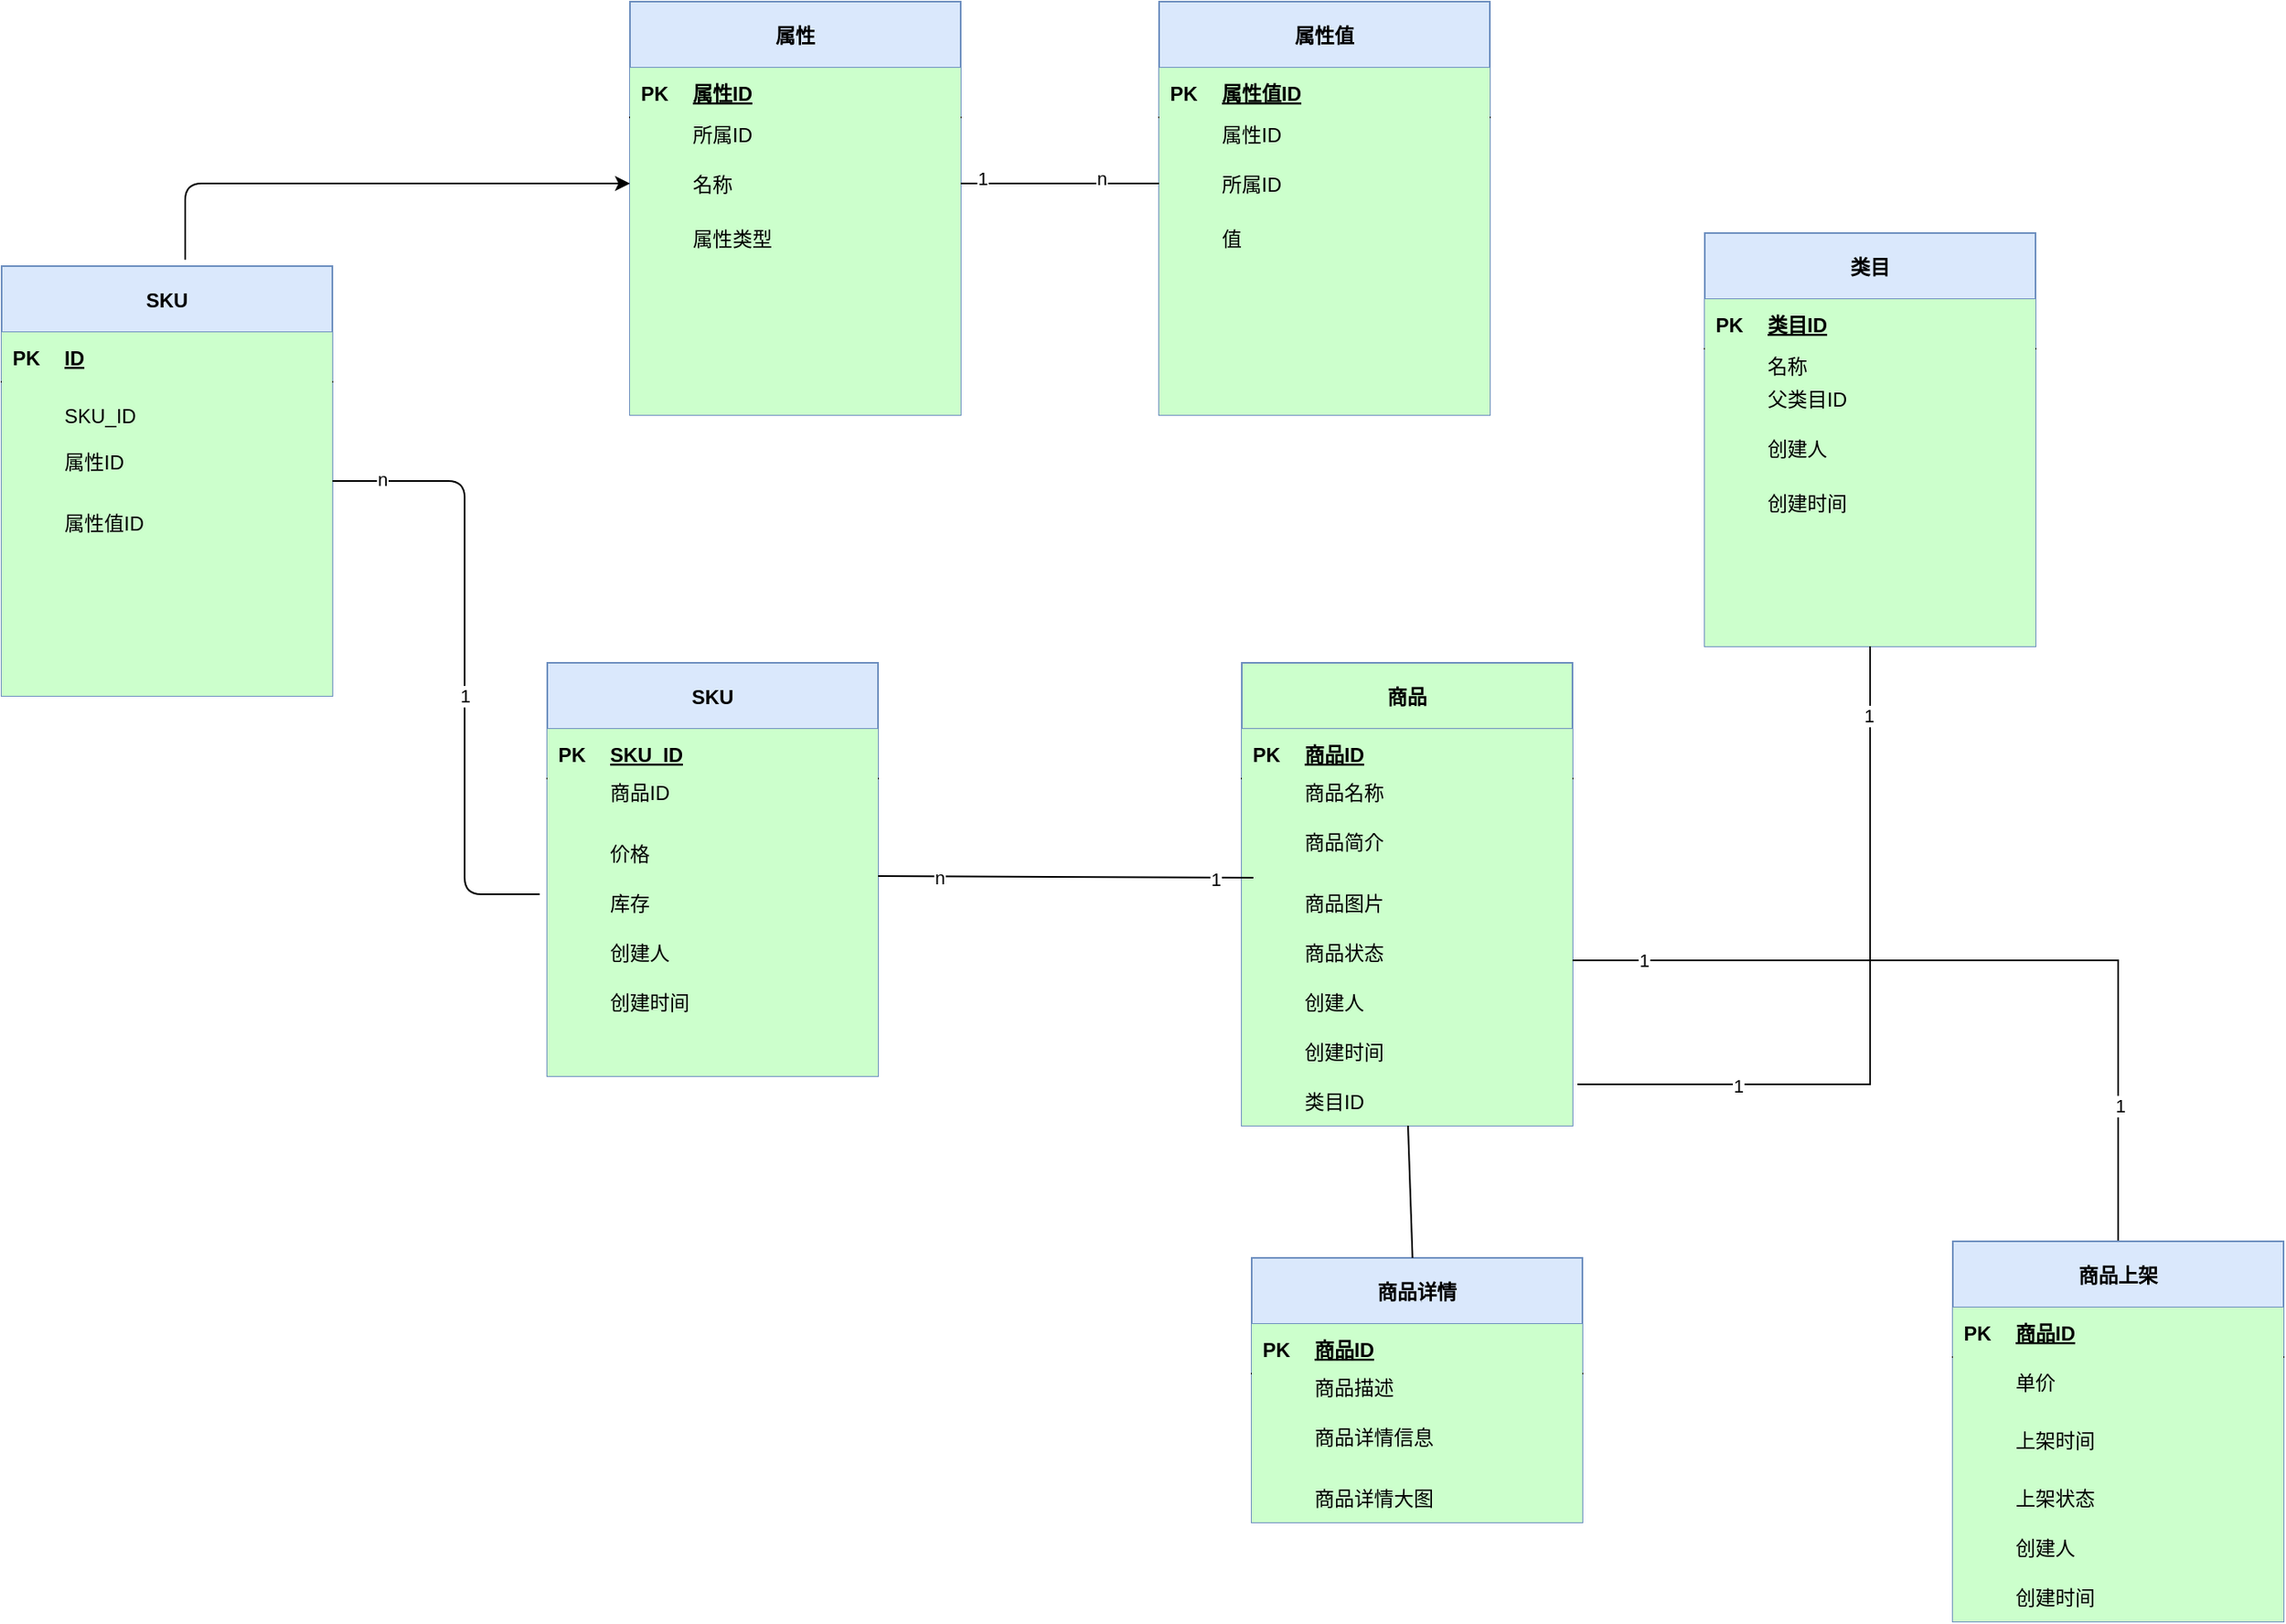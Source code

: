 <mxfile version="13.7.5" type="github">
  <diagram name="Page-1" id="efa7a0a1-bf9b-a30e-e6df-94a7791c09e9">
    <mxGraphModel dx="1424" dy="1853" grid="1" gridSize="10" guides="1" tooltips="1" connect="1" arrows="1" fold="1" page="1" pageScale="1" pageWidth="826" pageHeight="1169" background="#ffffff" math="0" shadow="0">
      <root>
        <mxCell id="0" />
        <mxCell id="1" parent="0" />
        <mxCell id="qIVOGHb0BJN2lnLGOt8N-184" value="SKU" style="shape=table;startSize=40;container=1;collapsible=1;childLayout=tableLayout;fixedRows=1;rowLines=0;fontStyle=1;align=center;resizeLast=1;fillColor=#dae8fc;strokeColor=#6c8ebf;" parent="1" vertex="1">
          <mxGeometry x="890" y="350" width="200" height="250" as="geometry" />
        </mxCell>
        <mxCell id="qIVOGHb0BJN2lnLGOt8N-185" value="" style="shape=partialRectangle;collapsible=0;dropTarget=0;pointerEvents=0;top=0;left=0;bottom=1;right=0;points=[[0,0.5],[1,0.5]];portConstraint=eastwest;fillColor=#CCFFCC;" parent="qIVOGHb0BJN2lnLGOt8N-184" vertex="1">
          <mxGeometry y="40" width="200" height="30" as="geometry" />
        </mxCell>
        <mxCell id="qIVOGHb0BJN2lnLGOt8N-186" value="PK" style="shape=partialRectangle;connectable=0;top=0;left=0;bottom=0;right=0;fontStyle=1;overflow=hidden;fillColor=#CCFFCC;" parent="qIVOGHb0BJN2lnLGOt8N-185" vertex="1">
          <mxGeometry width="30" height="30" as="geometry" />
        </mxCell>
        <mxCell id="qIVOGHb0BJN2lnLGOt8N-187" value="SKU_ID" style="shape=partialRectangle;connectable=0;top=0;left=0;bottom=0;right=0;align=left;spacingLeft=6;fontStyle=5;overflow=hidden;fillColor=#CCFFCC;" parent="qIVOGHb0BJN2lnLGOt8N-185" vertex="1">
          <mxGeometry x="30" width="170" height="30" as="geometry" />
        </mxCell>
        <mxCell id="qIVOGHb0BJN2lnLGOt8N-188" value="" style="shape=partialRectangle;collapsible=0;dropTarget=0;pointerEvents=0;top=0;left=0;bottom=0;right=0;points=[[0,0.5],[1,0.5]];portConstraint=eastwest;fillColor=#CCFFCC;" parent="qIVOGHb0BJN2lnLGOt8N-184" vertex="1">
          <mxGeometry y="70" width="200" height="30" as="geometry" />
        </mxCell>
        <mxCell id="qIVOGHb0BJN2lnLGOt8N-189" value="" style="shape=partialRectangle;connectable=0;top=0;left=0;bottom=0;right=0;editable=1;overflow=hidden;fillColor=#CCFFCC;" parent="qIVOGHb0BJN2lnLGOt8N-188" vertex="1">
          <mxGeometry width="30" height="30" as="geometry" />
        </mxCell>
        <mxCell id="qIVOGHb0BJN2lnLGOt8N-190" value="商品ID&#xa;" style="shape=partialRectangle;connectable=0;top=0;left=0;bottom=0;right=0;align=left;spacingLeft=6;overflow=hidden;fillColor=#CCFFCC;" parent="qIVOGHb0BJN2lnLGOt8N-188" vertex="1">
          <mxGeometry x="30" width="170" height="30" as="geometry" />
        </mxCell>
        <mxCell id="qIVOGHb0BJN2lnLGOt8N-191" value="" style="shape=partialRectangle;collapsible=0;dropTarget=0;pointerEvents=0;top=0;left=0;bottom=0;right=0;points=[[0,0.5],[1,0.5]];portConstraint=eastwest;fillColor=#CCFFCC;" parent="qIVOGHb0BJN2lnLGOt8N-184" vertex="1">
          <mxGeometry y="100" width="200" height="30" as="geometry" />
        </mxCell>
        <mxCell id="qIVOGHb0BJN2lnLGOt8N-192" value="" style="shape=partialRectangle;connectable=0;top=0;left=0;bottom=0;right=0;editable=1;overflow=hidden;fillColor=#CCFFCC;" parent="qIVOGHb0BJN2lnLGOt8N-191" vertex="1">
          <mxGeometry width="30" height="30" as="geometry" />
        </mxCell>
        <mxCell id="qIVOGHb0BJN2lnLGOt8N-193" value="价格" style="shape=partialRectangle;connectable=0;top=0;left=0;bottom=0;right=0;align=left;spacingLeft=6;overflow=hidden;fillColor=#CCFFCC;" parent="qIVOGHb0BJN2lnLGOt8N-191" vertex="1">
          <mxGeometry x="30" width="170" height="30" as="geometry" />
        </mxCell>
        <mxCell id="qIVOGHb0BJN2lnLGOt8N-194" value="" style="shape=partialRectangle;collapsible=0;dropTarget=0;pointerEvents=0;top=0;left=0;bottom=0;right=0;points=[[0,0.5],[1,0.5]];portConstraint=eastwest;fillColor=#CCFFCC;" parent="qIVOGHb0BJN2lnLGOt8N-184" vertex="1">
          <mxGeometry y="130" width="200" height="30" as="geometry" />
        </mxCell>
        <mxCell id="qIVOGHb0BJN2lnLGOt8N-195" value="" style="shape=partialRectangle;connectable=0;top=0;left=0;bottom=0;right=0;editable=1;overflow=hidden;fillColor=#CCFFCC;" parent="qIVOGHb0BJN2lnLGOt8N-194" vertex="1">
          <mxGeometry width="30" height="30" as="geometry" />
        </mxCell>
        <mxCell id="qIVOGHb0BJN2lnLGOt8N-196" value="库存" style="shape=partialRectangle;connectable=0;top=0;left=0;bottom=0;right=0;align=left;spacingLeft=6;overflow=hidden;fillColor=#CCFFCC;" parent="qIVOGHb0BJN2lnLGOt8N-194" vertex="1">
          <mxGeometry x="30" width="170" height="30" as="geometry" />
        </mxCell>
        <mxCell id="qIVOGHb0BJN2lnLGOt8N-200" value="" style="shape=partialRectangle;collapsible=0;dropTarget=0;pointerEvents=0;top=0;left=0;bottom=0;right=0;points=[[0,0.5],[1,0.5]];portConstraint=eastwest;fillColor=#CCFFCC;" parent="qIVOGHb0BJN2lnLGOt8N-184" vertex="1">
          <mxGeometry y="160" width="200" height="30" as="geometry" />
        </mxCell>
        <mxCell id="qIVOGHb0BJN2lnLGOt8N-201" value="" style="shape=partialRectangle;connectable=0;top=0;left=0;bottom=0;right=0;editable=1;overflow=hidden;fillColor=#CCFFCC;" parent="qIVOGHb0BJN2lnLGOt8N-200" vertex="1">
          <mxGeometry width="30" height="30" as="geometry" />
        </mxCell>
        <mxCell id="qIVOGHb0BJN2lnLGOt8N-202" value="创建人" style="shape=partialRectangle;connectable=0;top=0;left=0;bottom=0;right=0;align=left;spacingLeft=6;overflow=hidden;fillColor=#CCFFCC;labelBorderColor=none;" parent="qIVOGHb0BJN2lnLGOt8N-200" vertex="1">
          <mxGeometry x="30" width="170" height="30" as="geometry" />
        </mxCell>
        <mxCell id="qIVOGHb0BJN2lnLGOt8N-203" value="" style="shape=partialRectangle;collapsible=0;dropTarget=0;pointerEvents=0;top=0;left=0;bottom=0;right=0;points=[[0,0.5],[1,0.5]];portConstraint=eastwest;fillColor=#CCFFCC;" parent="qIVOGHb0BJN2lnLGOt8N-184" vertex="1">
          <mxGeometry y="190" width="200" height="30" as="geometry" />
        </mxCell>
        <mxCell id="qIVOGHb0BJN2lnLGOt8N-204" value="" style="shape=partialRectangle;connectable=0;top=0;left=0;bottom=0;right=0;editable=1;overflow=hidden;fillColor=#CCFFCC;" parent="qIVOGHb0BJN2lnLGOt8N-203" vertex="1">
          <mxGeometry width="30" height="30" as="geometry" />
        </mxCell>
        <mxCell id="qIVOGHb0BJN2lnLGOt8N-205" value="创建时间" style="shape=partialRectangle;connectable=0;top=0;left=0;bottom=0;right=0;align=left;spacingLeft=6;overflow=hidden;fillColor=#CCFFCC;" parent="qIVOGHb0BJN2lnLGOt8N-203" vertex="1">
          <mxGeometry x="30" width="170" height="30" as="geometry" />
        </mxCell>
        <mxCell id="qIVOGHb0BJN2lnLGOt8N-197" value="" style="shape=partialRectangle;collapsible=0;dropTarget=0;pointerEvents=0;top=0;left=0;bottom=0;right=0;points=[[0,0.5],[1,0.5]];portConstraint=eastwest;fillColor=#CCFFCC;" parent="qIVOGHb0BJN2lnLGOt8N-184" vertex="1">
          <mxGeometry y="220" width="200" height="30" as="geometry" />
        </mxCell>
        <mxCell id="qIVOGHb0BJN2lnLGOt8N-198" value="" style="shape=partialRectangle;connectable=0;top=0;left=0;bottom=0;right=0;editable=1;overflow=hidden;fillColor=#CCFFCC;" parent="qIVOGHb0BJN2lnLGOt8N-197" vertex="1">
          <mxGeometry width="30" height="30" as="geometry" />
        </mxCell>
        <mxCell id="qIVOGHb0BJN2lnLGOt8N-199" value="" style="shape=partialRectangle;connectable=0;top=0;left=0;bottom=0;right=0;align=left;spacingLeft=6;overflow=hidden;fillColor=#CCFFCC;" parent="qIVOGHb0BJN2lnLGOt8N-197" vertex="1">
          <mxGeometry x="30" width="170" height="30" as="geometry" />
        </mxCell>
        <mxCell id="qIVOGHb0BJN2lnLGOt8N-303" style="edgeStyle=none;rounded=1;orthogonalLoop=1;jettySize=auto;html=1;entryX=0;entryY=0.5;entryDx=0;entryDy=0;startSize=40;" parent="qIVOGHb0BJN2lnLGOt8N-184" source="qIVOGHb0BJN2lnLGOt8N-194" target="qIVOGHb0BJN2lnLGOt8N-194" edge="1">
          <mxGeometry relative="1" as="geometry" />
        </mxCell>
        <mxCell id="qIVOGHb0BJN2lnLGOt8N-162" value="商品" style="shape=table;startSize=40;container=1;collapsible=1;childLayout=tableLayout;fixedRows=1;rowLines=0;fontStyle=1;align=center;resizeLast=1;strokeColor=#6c8ebf;fillColor=#CCFFCC;" parent="1" vertex="1">
          <mxGeometry x="1310" y="350" width="200" height="280" as="geometry" />
        </mxCell>
        <mxCell id="qIVOGHb0BJN2lnLGOt8N-163" value="" style="shape=partialRectangle;collapsible=0;dropTarget=0;pointerEvents=0;top=0;left=0;bottom=1;right=0;points=[[0,0.5],[1,0.5]];portConstraint=eastwest;fillColor=#CCFFCC;" parent="qIVOGHb0BJN2lnLGOt8N-162" vertex="1">
          <mxGeometry y="40" width="200" height="30" as="geometry" />
        </mxCell>
        <mxCell id="qIVOGHb0BJN2lnLGOt8N-164" value="PK" style="shape=partialRectangle;connectable=0;top=0;left=0;bottom=0;right=0;fontStyle=1;overflow=hidden;fillColor=#CCFFCC;" parent="qIVOGHb0BJN2lnLGOt8N-163" vertex="1">
          <mxGeometry width="30" height="30" as="geometry" />
        </mxCell>
        <mxCell id="qIVOGHb0BJN2lnLGOt8N-165" value="商品ID" style="shape=partialRectangle;connectable=0;top=0;left=0;bottom=0;right=0;align=left;spacingLeft=6;fontStyle=5;overflow=hidden;fillColor=#CCFFCC;" parent="qIVOGHb0BJN2lnLGOt8N-163" vertex="1">
          <mxGeometry x="30" width="170" height="30" as="geometry" />
        </mxCell>
        <mxCell id="qIVOGHb0BJN2lnLGOt8N-166" value="" style="shape=partialRectangle;collapsible=0;dropTarget=0;pointerEvents=0;top=0;left=0;bottom=0;right=0;points=[[0,0.5],[1,0.5]];portConstraint=eastwest;fillColor=#CCFFCC;" parent="qIVOGHb0BJN2lnLGOt8N-162" vertex="1">
          <mxGeometry y="70" width="200" height="30" as="geometry" />
        </mxCell>
        <mxCell id="qIVOGHb0BJN2lnLGOt8N-167" value="" style="shape=partialRectangle;connectable=0;top=0;left=0;bottom=0;right=0;editable=1;overflow=hidden;fillColor=#CCFFCC;" parent="qIVOGHb0BJN2lnLGOt8N-166" vertex="1">
          <mxGeometry width="30" height="30" as="geometry" />
        </mxCell>
        <mxCell id="qIVOGHb0BJN2lnLGOt8N-168" value="商品名称&#xa;" style="shape=partialRectangle;connectable=0;top=0;left=0;bottom=0;right=0;align=left;spacingLeft=6;overflow=hidden;fillColor=#CCFFCC;" parent="qIVOGHb0BJN2lnLGOt8N-166" vertex="1">
          <mxGeometry x="30" width="170" height="30" as="geometry" />
        </mxCell>
        <mxCell id="qIVOGHb0BJN2lnLGOt8N-169" value="" style="shape=partialRectangle;collapsible=0;dropTarget=0;pointerEvents=0;top=0;left=0;bottom=0;right=0;points=[[0,0.5],[1,0.5]];portConstraint=eastwest;fillColor=#CCFFCC;" parent="qIVOGHb0BJN2lnLGOt8N-162" vertex="1">
          <mxGeometry y="100" width="200" height="30" as="geometry" />
        </mxCell>
        <mxCell id="qIVOGHb0BJN2lnLGOt8N-170" value="" style="shape=partialRectangle;connectable=0;top=0;left=0;bottom=0;right=0;editable=1;overflow=hidden;fillColor=#CCFFCC;" parent="qIVOGHb0BJN2lnLGOt8N-169" vertex="1">
          <mxGeometry width="30" height="30" as="geometry" />
        </mxCell>
        <mxCell id="qIVOGHb0BJN2lnLGOt8N-171" value="商品简介&#xa;" style="shape=partialRectangle;connectable=0;top=0;left=0;bottom=0;right=0;align=left;spacingLeft=6;overflow=hidden;fillColor=#CCFFCC;" parent="qIVOGHb0BJN2lnLGOt8N-169" vertex="1">
          <mxGeometry x="30" width="170" height="30" as="geometry" />
        </mxCell>
        <mxCell id="fLH93Ka3nVB979V-HaJ9-27" value="" style="shape=partialRectangle;collapsible=0;dropTarget=0;pointerEvents=0;top=0;left=0;bottom=0;right=0;points=[[0,0.5],[1,0.5]];portConstraint=eastwest;fillColor=#CCFFCC;" vertex="1" parent="qIVOGHb0BJN2lnLGOt8N-162">
          <mxGeometry y="130" width="200" height="30" as="geometry" />
        </mxCell>
        <mxCell id="fLH93Ka3nVB979V-HaJ9-28" value="" style="shape=partialRectangle;connectable=0;top=0;left=0;bottom=0;right=0;editable=1;overflow=hidden;fillColor=#CCFFCC;" vertex="1" parent="fLH93Ka3nVB979V-HaJ9-27">
          <mxGeometry width="30" height="30" as="geometry" />
        </mxCell>
        <mxCell id="fLH93Ka3nVB979V-HaJ9-29" value="商品图片" style="shape=partialRectangle;connectable=0;top=0;left=0;bottom=0;right=0;align=left;spacingLeft=6;overflow=hidden;fillColor=#CCFFCC;" vertex="1" parent="fLH93Ka3nVB979V-HaJ9-27">
          <mxGeometry x="30" width="170" height="30" as="geometry" />
        </mxCell>
        <mxCell id="qIVOGHb0BJN2lnLGOt8N-172" value="" style="shape=partialRectangle;collapsible=0;dropTarget=0;pointerEvents=0;top=0;left=0;bottom=0;right=0;points=[[0,0.5],[1,0.5]];portConstraint=eastwest;fillColor=#CCFFCC;" parent="qIVOGHb0BJN2lnLGOt8N-162" vertex="1">
          <mxGeometry y="160" width="200" height="30" as="geometry" />
        </mxCell>
        <mxCell id="qIVOGHb0BJN2lnLGOt8N-173" value="" style="shape=partialRectangle;connectable=0;top=0;left=0;bottom=0;right=0;editable=1;overflow=hidden;fillColor=#CCFFCC;" parent="qIVOGHb0BJN2lnLGOt8N-172" vertex="1">
          <mxGeometry width="30" height="30" as="geometry" />
        </mxCell>
        <mxCell id="qIVOGHb0BJN2lnLGOt8N-174" value="商品状态" style="shape=partialRectangle;connectable=0;top=0;left=0;bottom=0;right=0;align=left;spacingLeft=6;overflow=hidden;fillColor=#CCFFCC;" parent="qIVOGHb0BJN2lnLGOt8N-172" vertex="1">
          <mxGeometry x="30" width="170" height="30" as="geometry" />
        </mxCell>
        <mxCell id="qIVOGHb0BJN2lnLGOt8N-178" value="" style="shape=partialRectangle;collapsible=0;dropTarget=0;pointerEvents=0;top=0;left=0;bottom=0;right=0;points=[[0,0.5],[1,0.5]];portConstraint=eastwest;fillColor=#CCFFCC;" parent="qIVOGHb0BJN2lnLGOt8N-162" vertex="1">
          <mxGeometry y="190" width="200" height="30" as="geometry" />
        </mxCell>
        <mxCell id="qIVOGHb0BJN2lnLGOt8N-179" value="" style="shape=partialRectangle;connectable=0;top=0;left=0;bottom=0;right=0;editable=1;overflow=hidden;fillColor=#CCFFCC;" parent="qIVOGHb0BJN2lnLGOt8N-178" vertex="1">
          <mxGeometry width="30" height="30" as="geometry" />
        </mxCell>
        <mxCell id="qIVOGHb0BJN2lnLGOt8N-180" value="创建人" style="shape=partialRectangle;connectable=0;top=0;left=0;bottom=0;right=0;align=left;spacingLeft=6;overflow=hidden;fillColor=#CCFFCC;" parent="qIVOGHb0BJN2lnLGOt8N-178" vertex="1">
          <mxGeometry x="30" width="170" height="30" as="geometry" />
        </mxCell>
        <mxCell id="qIVOGHb0BJN2lnLGOt8N-181" value="" style="shape=partialRectangle;collapsible=0;dropTarget=0;pointerEvents=0;top=0;left=0;bottom=0;right=0;points=[[0,0.5],[1,0.5]];portConstraint=eastwest;fillColor=#CCFFCC;" parent="qIVOGHb0BJN2lnLGOt8N-162" vertex="1">
          <mxGeometry y="220" width="200" height="30" as="geometry" />
        </mxCell>
        <mxCell id="qIVOGHb0BJN2lnLGOt8N-182" value="" style="shape=partialRectangle;connectable=0;top=0;left=0;bottom=0;right=0;editable=1;overflow=hidden;fillColor=#CCFFCC;" parent="qIVOGHb0BJN2lnLGOt8N-181" vertex="1">
          <mxGeometry width="30" height="30" as="geometry" />
        </mxCell>
        <mxCell id="qIVOGHb0BJN2lnLGOt8N-183" value="创建时间" style="shape=partialRectangle;connectable=0;top=0;left=0;bottom=0;right=0;align=left;spacingLeft=6;overflow=hidden;fillColor=#CCFFCC;" parent="qIVOGHb0BJN2lnLGOt8N-181" vertex="1">
          <mxGeometry x="30" width="170" height="30" as="geometry" />
        </mxCell>
        <mxCell id="qIVOGHb0BJN2lnLGOt8N-320" value="" style="shape=partialRectangle;collapsible=0;dropTarget=0;pointerEvents=0;fillColor=none;top=0;left=0;bottom=0;right=0;points=[[0,0.5],[1,0.5]];portConstraint=eastwest;strokeWidth=1;align=left;" parent="qIVOGHb0BJN2lnLGOt8N-162" vertex="1">
          <mxGeometry y="250" width="200" height="30" as="geometry" />
        </mxCell>
        <mxCell id="qIVOGHb0BJN2lnLGOt8N-321" value="" style="shape=partialRectangle;connectable=0;top=0;left=0;bottom=0;right=0;editable=1;overflow=hidden;fillColor=#CCFFCC;" parent="qIVOGHb0BJN2lnLGOt8N-320" vertex="1">
          <mxGeometry width="30" height="30" as="geometry" />
        </mxCell>
        <mxCell id="qIVOGHb0BJN2lnLGOt8N-322" value="类目ID" style="shape=partialRectangle;connectable=0;top=0;left=0;bottom=0;right=0;align=left;spacingLeft=6;overflow=hidden;strokeColor=#82b366;fillColor=#CCFFCC;" parent="qIVOGHb0BJN2lnLGOt8N-320" vertex="1">
          <mxGeometry x="30" width="170" height="30" as="geometry" />
        </mxCell>
        <mxCell id="qIVOGHb0BJN2lnLGOt8N-206" value="SKU" style="shape=table;startSize=40;container=1;collapsible=1;childLayout=tableLayout;fixedRows=1;rowLines=0;fontStyle=1;align=center;resizeLast=1;fillColor=#dae8fc;strokeColor=#6c8ebf;" parent="1" vertex="1">
          <mxGeometry x="560" y="110" width="200" height="260" as="geometry" />
        </mxCell>
        <mxCell id="qIVOGHb0BJN2lnLGOt8N-207" value="" style="shape=partialRectangle;collapsible=0;dropTarget=0;pointerEvents=0;top=0;left=0;bottom=1;right=0;points=[[0,0.5],[1,0.5]];portConstraint=eastwest;fillColor=#CCFFCC;" parent="qIVOGHb0BJN2lnLGOt8N-206" vertex="1">
          <mxGeometry y="40" width="200" height="30" as="geometry" />
        </mxCell>
        <mxCell id="qIVOGHb0BJN2lnLGOt8N-208" value="PK" style="shape=partialRectangle;connectable=0;top=0;left=0;bottom=0;right=0;fontStyle=1;overflow=hidden;fillColor=#CCFFCC;" parent="qIVOGHb0BJN2lnLGOt8N-207" vertex="1">
          <mxGeometry width="30" height="30" as="geometry" />
        </mxCell>
        <mxCell id="qIVOGHb0BJN2lnLGOt8N-209" value="ID" style="shape=partialRectangle;connectable=0;top=0;left=0;bottom=0;right=0;align=left;spacingLeft=6;fontStyle=5;overflow=hidden;fillColor=#CCFFCC;" parent="qIVOGHb0BJN2lnLGOt8N-207" vertex="1">
          <mxGeometry x="30" width="170" height="30" as="geometry" />
        </mxCell>
        <mxCell id="qIVOGHb0BJN2lnLGOt8N-210" value="" style="shape=partialRectangle;collapsible=0;dropTarget=0;pointerEvents=0;top=0;left=0;bottom=0;right=0;points=[[0,0.5],[1,0.5]];portConstraint=eastwest;fillColor=#CCFFCC;" parent="qIVOGHb0BJN2lnLGOt8N-206" vertex="1">
          <mxGeometry y="70" width="200" height="40" as="geometry" />
        </mxCell>
        <mxCell id="qIVOGHb0BJN2lnLGOt8N-211" value="" style="shape=partialRectangle;connectable=0;top=0;left=0;bottom=0;right=0;editable=1;overflow=hidden;fillColor=#CCFFCC;" parent="qIVOGHb0BJN2lnLGOt8N-210" vertex="1">
          <mxGeometry width="30" height="40" as="geometry" />
        </mxCell>
        <mxCell id="qIVOGHb0BJN2lnLGOt8N-212" value="SKU_ID" style="shape=partialRectangle;connectable=0;top=0;left=0;bottom=0;right=0;align=left;spacingLeft=6;overflow=hidden;strokeWidth=1;labelBorderColor=none;fillColor=none;" parent="qIVOGHb0BJN2lnLGOt8N-210" vertex="1">
          <mxGeometry x="30" width="170" height="40" as="geometry" />
        </mxCell>
        <mxCell id="qIVOGHb0BJN2lnLGOt8N-213" value="" style="shape=partialRectangle;collapsible=0;dropTarget=0;pointerEvents=0;top=0;left=0;bottom=0;right=0;points=[[0,0.5],[1,0.5]];portConstraint=eastwest;fillColor=#CCFFCC;" parent="qIVOGHb0BJN2lnLGOt8N-206" vertex="1">
          <mxGeometry y="110" width="200" height="30" as="geometry" />
        </mxCell>
        <mxCell id="qIVOGHb0BJN2lnLGOt8N-214" value="" style="shape=partialRectangle;connectable=0;top=0;left=0;bottom=0;right=0;editable=1;overflow=hidden;fillColor=#CCFFCC;" parent="qIVOGHb0BJN2lnLGOt8N-213" vertex="1">
          <mxGeometry width="30" height="30" as="geometry" />
        </mxCell>
        <mxCell id="qIVOGHb0BJN2lnLGOt8N-215" value="属性ID&#xa;" style="shape=partialRectangle;connectable=0;top=0;left=0;bottom=0;right=0;align=left;spacingLeft=6;overflow=hidden;fillColor=#CCFFCC;" parent="qIVOGHb0BJN2lnLGOt8N-213" vertex="1">
          <mxGeometry x="30" width="170" height="30" as="geometry" />
        </mxCell>
        <mxCell id="qIVOGHb0BJN2lnLGOt8N-216" value="" style="shape=partialRectangle;collapsible=0;dropTarget=0;pointerEvents=0;top=0;left=0;bottom=0;right=0;points=[[0,0.5],[1,0.5]];portConstraint=eastwest;fillColor=#CCFFCC;" parent="qIVOGHb0BJN2lnLGOt8N-206" vertex="1">
          <mxGeometry y="140" width="200" height="30" as="geometry" />
        </mxCell>
        <mxCell id="qIVOGHb0BJN2lnLGOt8N-217" value="" style="shape=partialRectangle;connectable=0;top=0;left=0;bottom=0;right=0;editable=1;overflow=hidden;fillColor=#CCFFCC;" parent="qIVOGHb0BJN2lnLGOt8N-216" vertex="1">
          <mxGeometry width="30" height="30" as="geometry" />
        </mxCell>
        <mxCell id="qIVOGHb0BJN2lnLGOt8N-218" value="属性值ID" style="shape=partialRectangle;connectable=0;top=0;left=0;bottom=0;right=0;align=left;spacingLeft=6;overflow=hidden;fillColor=#CCFFCC;" parent="qIVOGHb0BJN2lnLGOt8N-216" vertex="1">
          <mxGeometry x="30" width="170" height="30" as="geometry" />
        </mxCell>
        <mxCell id="qIVOGHb0BJN2lnLGOt8N-219" value="" style="shape=partialRectangle;collapsible=0;dropTarget=0;pointerEvents=0;top=0;left=0;bottom=0;right=0;points=[[0,0.5],[1,0.5]];portConstraint=eastwest;fillColor=#CCFFCC;" parent="qIVOGHb0BJN2lnLGOt8N-206" vertex="1">
          <mxGeometry y="170" width="200" height="30" as="geometry" />
        </mxCell>
        <mxCell id="qIVOGHb0BJN2lnLGOt8N-220" value="" style="shape=partialRectangle;connectable=0;top=0;left=0;bottom=0;right=0;editable=1;overflow=hidden;fillColor=#CCFFCC;" parent="qIVOGHb0BJN2lnLGOt8N-219" vertex="1">
          <mxGeometry width="30" height="30" as="geometry" />
        </mxCell>
        <mxCell id="qIVOGHb0BJN2lnLGOt8N-221" value="" style="shape=partialRectangle;connectable=0;top=0;left=0;bottom=0;right=0;align=left;spacingLeft=6;overflow=hidden;fillColor=#CCFFCC;labelBorderColor=none;" parent="qIVOGHb0BJN2lnLGOt8N-219" vertex="1">
          <mxGeometry x="30" width="170" height="30" as="geometry" />
        </mxCell>
        <mxCell id="qIVOGHb0BJN2lnLGOt8N-222" value="" style="shape=partialRectangle;collapsible=0;dropTarget=0;pointerEvents=0;top=0;left=0;bottom=0;right=0;points=[[0,0.5],[1,0.5]];portConstraint=eastwest;fillColor=#CCFFCC;" parent="qIVOGHb0BJN2lnLGOt8N-206" vertex="1">
          <mxGeometry y="200" width="200" height="30" as="geometry" />
        </mxCell>
        <mxCell id="qIVOGHb0BJN2lnLGOt8N-223" value="" style="shape=partialRectangle;connectable=0;top=0;left=0;bottom=0;right=0;editable=1;overflow=hidden;fillColor=#CCFFCC;" parent="qIVOGHb0BJN2lnLGOt8N-222" vertex="1">
          <mxGeometry width="30" height="30" as="geometry" />
        </mxCell>
        <mxCell id="qIVOGHb0BJN2lnLGOt8N-224" value="" style="shape=partialRectangle;connectable=0;top=0;left=0;bottom=0;right=0;align=left;spacingLeft=6;overflow=hidden;fillColor=#CCFFCC;" parent="qIVOGHb0BJN2lnLGOt8N-222" vertex="1">
          <mxGeometry x="30" width="170" height="30" as="geometry" />
        </mxCell>
        <mxCell id="qIVOGHb0BJN2lnLGOt8N-225" value="" style="shape=partialRectangle;collapsible=0;dropTarget=0;pointerEvents=0;top=0;left=0;bottom=0;right=0;points=[[0,0.5],[1,0.5]];portConstraint=eastwest;fillColor=#CCFFCC;" parent="qIVOGHb0BJN2lnLGOt8N-206" vertex="1">
          <mxGeometry y="230" width="200" height="30" as="geometry" />
        </mxCell>
        <mxCell id="qIVOGHb0BJN2lnLGOt8N-226" value="" style="shape=partialRectangle;connectable=0;top=0;left=0;bottom=0;right=0;editable=1;overflow=hidden;fillColor=#CCFFCC;" parent="qIVOGHb0BJN2lnLGOt8N-225" vertex="1">
          <mxGeometry width="30" height="30" as="geometry" />
        </mxCell>
        <mxCell id="qIVOGHb0BJN2lnLGOt8N-227" value="" style="shape=partialRectangle;connectable=0;top=0;left=0;bottom=0;right=0;align=left;spacingLeft=6;overflow=hidden;fillColor=#CCFFCC;" parent="qIVOGHb0BJN2lnLGOt8N-225" vertex="1">
          <mxGeometry x="30" width="170" height="30" as="geometry" />
        </mxCell>
        <mxCell id="qIVOGHb0BJN2lnLGOt8N-228" value="属性" style="shape=table;startSize=40;container=1;collapsible=1;childLayout=tableLayout;fixedRows=1;rowLines=0;fontStyle=1;align=center;resizeLast=1;fillColor=#dae8fc;strokeColor=#6c8ebf;" parent="1" vertex="1">
          <mxGeometry x="940" y="-50" width="200" height="250" as="geometry" />
        </mxCell>
        <mxCell id="qIVOGHb0BJN2lnLGOt8N-229" value="" style="shape=partialRectangle;collapsible=0;dropTarget=0;pointerEvents=0;top=0;left=0;bottom=1;right=0;points=[[0,0.5],[1,0.5]];portConstraint=eastwest;fillColor=#CCFFCC;" parent="qIVOGHb0BJN2lnLGOt8N-228" vertex="1">
          <mxGeometry y="40" width="200" height="30" as="geometry" />
        </mxCell>
        <mxCell id="qIVOGHb0BJN2lnLGOt8N-230" value="PK" style="shape=partialRectangle;connectable=0;top=0;left=0;bottom=0;right=0;fontStyle=1;overflow=hidden;fillColor=#CCFFCC;" parent="qIVOGHb0BJN2lnLGOt8N-229" vertex="1">
          <mxGeometry width="30" height="30" as="geometry" />
        </mxCell>
        <mxCell id="qIVOGHb0BJN2lnLGOt8N-231" value="属性ID" style="shape=partialRectangle;connectable=0;top=0;left=0;bottom=0;right=0;align=left;spacingLeft=6;fontStyle=5;overflow=hidden;fillColor=#CCFFCC;" parent="qIVOGHb0BJN2lnLGOt8N-229" vertex="1">
          <mxGeometry x="30" width="170" height="30" as="geometry" />
        </mxCell>
        <mxCell id="qIVOGHb0BJN2lnLGOt8N-238" value="" style="shape=partialRectangle;collapsible=0;dropTarget=0;pointerEvents=0;top=0;left=0;bottom=0;right=0;points=[[0,0.5],[1,0.5]];portConstraint=eastwest;fillColor=#CCFFCC;" parent="qIVOGHb0BJN2lnLGOt8N-228" vertex="1">
          <mxGeometry y="70" width="200" height="20" as="geometry" />
        </mxCell>
        <mxCell id="qIVOGHb0BJN2lnLGOt8N-239" value="" style="shape=partialRectangle;connectable=0;top=0;left=0;bottom=0;right=0;editable=1;overflow=hidden;fillColor=#CCFFCC;" parent="qIVOGHb0BJN2lnLGOt8N-238" vertex="1">
          <mxGeometry width="30" height="20" as="geometry" />
        </mxCell>
        <mxCell id="qIVOGHb0BJN2lnLGOt8N-240" value="所属ID" style="shape=partialRectangle;connectable=0;top=0;left=0;bottom=0;right=0;align=left;spacingLeft=6;overflow=hidden;fillColor=#CCFFCC;" parent="qIVOGHb0BJN2lnLGOt8N-238" vertex="1">
          <mxGeometry x="30" width="170" height="20" as="geometry" />
        </mxCell>
        <mxCell id="qIVOGHb0BJN2lnLGOt8N-232" value="" style="shape=partialRectangle;collapsible=0;dropTarget=0;pointerEvents=0;top=0;left=0;bottom=0;right=0;points=[[0,0.5],[1,0.5]];portConstraint=eastwest;fillColor=#CCFFCC;" parent="qIVOGHb0BJN2lnLGOt8N-228" vertex="1">
          <mxGeometry y="90" width="200" height="40" as="geometry" />
        </mxCell>
        <mxCell id="qIVOGHb0BJN2lnLGOt8N-233" value="" style="shape=partialRectangle;connectable=0;top=0;left=0;bottom=0;right=0;editable=1;overflow=hidden;fillColor=#CCFFCC;" parent="qIVOGHb0BJN2lnLGOt8N-232" vertex="1">
          <mxGeometry width="30" height="40" as="geometry" />
        </mxCell>
        <mxCell id="qIVOGHb0BJN2lnLGOt8N-234" value="名称" style="shape=partialRectangle;connectable=0;top=0;left=0;bottom=0;right=0;align=left;spacingLeft=6;overflow=hidden;strokeWidth=1;labelBorderColor=none;fillColor=none;" parent="qIVOGHb0BJN2lnLGOt8N-232" vertex="1">
          <mxGeometry x="30" width="170" height="40" as="geometry" />
        </mxCell>
        <mxCell id="qIVOGHb0BJN2lnLGOt8N-235" value="" style="shape=partialRectangle;collapsible=0;dropTarget=0;pointerEvents=0;top=0;left=0;bottom=0;right=0;points=[[0,0.5],[1,0.5]];portConstraint=eastwest;fillColor=#CCFFCC;" parent="qIVOGHb0BJN2lnLGOt8N-228" vertex="1">
          <mxGeometry y="130" width="200" height="40" as="geometry" />
        </mxCell>
        <mxCell id="qIVOGHb0BJN2lnLGOt8N-236" value="" style="shape=partialRectangle;connectable=0;top=0;left=0;bottom=0;right=0;editable=1;overflow=hidden;fillColor=#CCFFCC;" parent="qIVOGHb0BJN2lnLGOt8N-235" vertex="1">
          <mxGeometry width="30" height="40" as="geometry" />
        </mxCell>
        <mxCell id="qIVOGHb0BJN2lnLGOt8N-237" value="属性类型&#xa;" style="shape=partialRectangle;connectable=0;top=0;left=0;bottom=0;right=0;align=left;spacingLeft=6;overflow=hidden;fillColor=#CCFFCC;" parent="qIVOGHb0BJN2lnLGOt8N-235" vertex="1">
          <mxGeometry x="30" width="170" height="40" as="geometry" />
        </mxCell>
        <mxCell id="qIVOGHb0BJN2lnLGOt8N-241" value="" style="shape=partialRectangle;collapsible=0;dropTarget=0;pointerEvents=0;top=0;left=0;bottom=0;right=0;points=[[0,0.5],[1,0.5]];portConstraint=eastwest;fillColor=#CCFFCC;" parent="qIVOGHb0BJN2lnLGOt8N-228" vertex="1">
          <mxGeometry y="170" width="200" height="20" as="geometry" />
        </mxCell>
        <mxCell id="qIVOGHb0BJN2lnLGOt8N-242" value="" style="shape=partialRectangle;connectable=0;top=0;left=0;bottom=0;right=0;editable=1;overflow=hidden;fillColor=#CCFFCC;" parent="qIVOGHb0BJN2lnLGOt8N-241" vertex="1">
          <mxGeometry width="30" height="20" as="geometry" />
        </mxCell>
        <mxCell id="qIVOGHb0BJN2lnLGOt8N-243" value="" style="shape=partialRectangle;connectable=0;top=0;left=0;bottom=0;right=0;align=left;spacingLeft=6;overflow=hidden;fillColor=#CCFFCC;labelBorderColor=none;" parent="qIVOGHb0BJN2lnLGOt8N-241" vertex="1">
          <mxGeometry x="30" width="170" height="20" as="geometry" />
        </mxCell>
        <mxCell id="qIVOGHb0BJN2lnLGOt8N-244" value="" style="shape=partialRectangle;collapsible=0;dropTarget=0;pointerEvents=0;top=0;left=0;bottom=0;right=0;points=[[0,0.5],[1,0.5]];portConstraint=eastwest;fillColor=#CCFFCC;" parent="qIVOGHb0BJN2lnLGOt8N-228" vertex="1">
          <mxGeometry y="190" width="200" height="30" as="geometry" />
        </mxCell>
        <mxCell id="qIVOGHb0BJN2lnLGOt8N-245" value="" style="shape=partialRectangle;connectable=0;top=0;left=0;bottom=0;right=0;editable=1;overflow=hidden;fillColor=#CCFFCC;" parent="qIVOGHb0BJN2lnLGOt8N-244" vertex="1">
          <mxGeometry width="30" height="30" as="geometry" />
        </mxCell>
        <mxCell id="qIVOGHb0BJN2lnLGOt8N-246" value="" style="shape=partialRectangle;connectable=0;top=0;left=0;bottom=0;right=0;align=left;spacingLeft=6;overflow=hidden;fillColor=#CCFFCC;" parent="qIVOGHb0BJN2lnLGOt8N-244" vertex="1">
          <mxGeometry x="30" width="170" height="30" as="geometry" />
        </mxCell>
        <mxCell id="qIVOGHb0BJN2lnLGOt8N-247" value="" style="shape=partialRectangle;collapsible=0;dropTarget=0;pointerEvents=0;top=0;left=0;bottom=0;right=0;points=[[0,0.5],[1,0.5]];portConstraint=eastwest;fillColor=#CCFFCC;" parent="qIVOGHb0BJN2lnLGOt8N-228" vertex="1">
          <mxGeometry y="220" width="200" height="30" as="geometry" />
        </mxCell>
        <mxCell id="qIVOGHb0BJN2lnLGOt8N-248" value="" style="shape=partialRectangle;connectable=0;top=0;left=0;bottom=0;right=0;editable=1;overflow=hidden;fillColor=#CCFFCC;" parent="qIVOGHb0BJN2lnLGOt8N-247" vertex="1">
          <mxGeometry width="30" height="30" as="geometry" />
        </mxCell>
        <mxCell id="qIVOGHb0BJN2lnLGOt8N-249" value="" style="shape=partialRectangle;connectable=0;top=0;left=0;bottom=0;right=0;align=left;spacingLeft=6;overflow=hidden;fillColor=#CCFFCC;" parent="qIVOGHb0BJN2lnLGOt8N-247" vertex="1">
          <mxGeometry x="30" width="170" height="30" as="geometry" />
        </mxCell>
        <mxCell id="qIVOGHb0BJN2lnLGOt8N-250" value="属性值" style="shape=table;startSize=40;container=1;collapsible=1;childLayout=tableLayout;fixedRows=1;rowLines=0;fontStyle=1;align=center;resizeLast=1;fillColor=#dae8fc;strokeColor=#6c8ebf;" parent="1" vertex="1">
          <mxGeometry x="1260" y="-50" width="200" height="250" as="geometry" />
        </mxCell>
        <mxCell id="qIVOGHb0BJN2lnLGOt8N-251" value="" style="shape=partialRectangle;collapsible=0;dropTarget=0;pointerEvents=0;top=0;left=0;bottom=1;right=0;points=[[0,0.5],[1,0.5]];portConstraint=eastwest;fillColor=#CCFFCC;" parent="qIVOGHb0BJN2lnLGOt8N-250" vertex="1">
          <mxGeometry y="40" width="200" height="30" as="geometry" />
        </mxCell>
        <mxCell id="qIVOGHb0BJN2lnLGOt8N-252" value="PK" style="shape=partialRectangle;connectable=0;top=0;left=0;bottom=0;right=0;fontStyle=1;overflow=hidden;fillColor=#CCFFCC;" parent="qIVOGHb0BJN2lnLGOt8N-251" vertex="1">
          <mxGeometry width="30" height="30" as="geometry" />
        </mxCell>
        <mxCell id="qIVOGHb0BJN2lnLGOt8N-253" value="属性值ID" style="shape=partialRectangle;connectable=0;top=0;left=0;bottom=0;right=0;align=left;spacingLeft=6;fontStyle=5;overflow=hidden;fillColor=#CCFFCC;" parent="qIVOGHb0BJN2lnLGOt8N-251" vertex="1">
          <mxGeometry x="30" width="170" height="30" as="geometry" />
        </mxCell>
        <mxCell id="qIVOGHb0BJN2lnLGOt8N-254" value="" style="shape=partialRectangle;collapsible=0;dropTarget=0;pointerEvents=0;top=0;left=0;bottom=0;right=0;points=[[0,0.5],[1,0.5]];portConstraint=eastwest;fillColor=#CCFFCC;" parent="qIVOGHb0BJN2lnLGOt8N-250" vertex="1">
          <mxGeometry y="70" width="200" height="20" as="geometry" />
        </mxCell>
        <mxCell id="qIVOGHb0BJN2lnLGOt8N-255" value="" style="shape=partialRectangle;connectable=0;top=0;left=0;bottom=0;right=0;editable=1;overflow=hidden;fillColor=#CCFFCC;" parent="qIVOGHb0BJN2lnLGOt8N-254" vertex="1">
          <mxGeometry width="30" height="20" as="geometry" />
        </mxCell>
        <mxCell id="qIVOGHb0BJN2lnLGOt8N-256" value="属性ID" style="shape=partialRectangle;connectable=0;top=0;left=0;bottom=0;right=0;align=left;spacingLeft=6;overflow=hidden;fillColor=#CCFFCC;" parent="qIVOGHb0BJN2lnLGOt8N-254" vertex="1">
          <mxGeometry x="30" width="170" height="20" as="geometry" />
        </mxCell>
        <mxCell id="qIVOGHb0BJN2lnLGOt8N-257" value="" style="shape=partialRectangle;collapsible=0;dropTarget=0;pointerEvents=0;top=0;left=0;bottom=0;right=0;points=[[0,0.5],[1,0.5]];portConstraint=eastwest;fillColor=#CCFFCC;" parent="qIVOGHb0BJN2lnLGOt8N-250" vertex="1">
          <mxGeometry y="90" width="200" height="40" as="geometry" />
        </mxCell>
        <mxCell id="qIVOGHb0BJN2lnLGOt8N-258" value="" style="shape=partialRectangle;connectable=0;top=0;left=0;bottom=0;right=0;editable=1;overflow=hidden;fillColor=#CCFFCC;" parent="qIVOGHb0BJN2lnLGOt8N-257" vertex="1">
          <mxGeometry width="30" height="40" as="geometry" />
        </mxCell>
        <mxCell id="qIVOGHb0BJN2lnLGOt8N-259" value="所属ID" style="shape=partialRectangle;connectable=0;top=0;left=0;bottom=0;right=0;align=left;spacingLeft=6;overflow=hidden;strokeWidth=1;labelBorderColor=none;fillColor=none;" parent="qIVOGHb0BJN2lnLGOt8N-257" vertex="1">
          <mxGeometry x="30" width="170" height="40" as="geometry" />
        </mxCell>
        <mxCell id="qIVOGHb0BJN2lnLGOt8N-260" value="" style="shape=partialRectangle;collapsible=0;dropTarget=0;pointerEvents=0;top=0;left=0;bottom=0;right=0;points=[[0,0.5],[1,0.5]];portConstraint=eastwest;fillColor=#CCFFCC;" parent="qIVOGHb0BJN2lnLGOt8N-250" vertex="1">
          <mxGeometry y="130" width="200" height="40" as="geometry" />
        </mxCell>
        <mxCell id="qIVOGHb0BJN2lnLGOt8N-261" value="" style="shape=partialRectangle;connectable=0;top=0;left=0;bottom=0;right=0;editable=1;overflow=hidden;fillColor=#CCFFCC;" parent="qIVOGHb0BJN2lnLGOt8N-260" vertex="1">
          <mxGeometry width="30" height="40" as="geometry" />
        </mxCell>
        <mxCell id="qIVOGHb0BJN2lnLGOt8N-262" value="值&#xa;" style="shape=partialRectangle;connectable=0;top=0;left=0;bottom=0;right=0;align=left;spacingLeft=6;overflow=hidden;fillColor=#CCFFCC;" parent="qIVOGHb0BJN2lnLGOt8N-260" vertex="1">
          <mxGeometry x="30" width="170" height="40" as="geometry" />
        </mxCell>
        <mxCell id="qIVOGHb0BJN2lnLGOt8N-263" value="" style="shape=partialRectangle;collapsible=0;dropTarget=0;pointerEvents=0;top=0;left=0;bottom=0;right=0;points=[[0,0.5],[1,0.5]];portConstraint=eastwest;fillColor=#CCFFCC;" parent="qIVOGHb0BJN2lnLGOt8N-250" vertex="1">
          <mxGeometry y="170" width="200" height="20" as="geometry" />
        </mxCell>
        <mxCell id="qIVOGHb0BJN2lnLGOt8N-264" value="" style="shape=partialRectangle;connectable=0;top=0;left=0;bottom=0;right=0;editable=1;overflow=hidden;fillColor=#CCFFCC;" parent="qIVOGHb0BJN2lnLGOt8N-263" vertex="1">
          <mxGeometry width="30" height="20" as="geometry" />
        </mxCell>
        <mxCell id="qIVOGHb0BJN2lnLGOt8N-265" value="" style="shape=partialRectangle;connectable=0;top=0;left=0;bottom=0;right=0;align=left;spacingLeft=6;overflow=hidden;fillColor=#CCFFCC;labelBorderColor=none;" parent="qIVOGHb0BJN2lnLGOt8N-263" vertex="1">
          <mxGeometry x="30" width="170" height="20" as="geometry" />
        </mxCell>
        <mxCell id="qIVOGHb0BJN2lnLGOt8N-266" value="" style="shape=partialRectangle;collapsible=0;dropTarget=0;pointerEvents=0;top=0;left=0;bottom=0;right=0;points=[[0,0.5],[1,0.5]];portConstraint=eastwest;fillColor=#CCFFCC;" parent="qIVOGHb0BJN2lnLGOt8N-250" vertex="1">
          <mxGeometry y="190" width="200" height="30" as="geometry" />
        </mxCell>
        <mxCell id="qIVOGHb0BJN2lnLGOt8N-267" value="" style="shape=partialRectangle;connectable=0;top=0;left=0;bottom=0;right=0;editable=1;overflow=hidden;fillColor=#CCFFCC;" parent="qIVOGHb0BJN2lnLGOt8N-266" vertex="1">
          <mxGeometry width="30" height="30" as="geometry" />
        </mxCell>
        <mxCell id="qIVOGHb0BJN2lnLGOt8N-268" value="" style="shape=partialRectangle;connectable=0;top=0;left=0;bottom=0;right=0;align=left;spacingLeft=6;overflow=hidden;fillColor=#CCFFCC;" parent="qIVOGHb0BJN2lnLGOt8N-266" vertex="1">
          <mxGeometry x="30" width="170" height="30" as="geometry" />
        </mxCell>
        <mxCell id="qIVOGHb0BJN2lnLGOt8N-269" value="" style="shape=partialRectangle;collapsible=0;dropTarget=0;pointerEvents=0;top=0;left=0;bottom=0;right=0;points=[[0,0.5],[1,0.5]];portConstraint=eastwest;fillColor=#CCFFCC;" parent="qIVOGHb0BJN2lnLGOt8N-250" vertex="1">
          <mxGeometry y="220" width="200" height="30" as="geometry" />
        </mxCell>
        <mxCell id="qIVOGHb0BJN2lnLGOt8N-270" value="" style="shape=partialRectangle;connectable=0;top=0;left=0;bottom=0;right=0;editable=1;overflow=hidden;fillColor=#CCFFCC;" parent="qIVOGHb0BJN2lnLGOt8N-269" vertex="1">
          <mxGeometry width="30" height="30" as="geometry" />
        </mxCell>
        <mxCell id="qIVOGHb0BJN2lnLGOt8N-271" value="" style="shape=partialRectangle;connectable=0;top=0;left=0;bottom=0;right=0;align=left;spacingLeft=6;overflow=hidden;fillColor=#CCFFCC;" parent="qIVOGHb0BJN2lnLGOt8N-269" vertex="1">
          <mxGeometry x="30" width="170" height="30" as="geometry" />
        </mxCell>
        <mxCell id="qIVOGHb0BJN2lnLGOt8N-294" value="" style="endArrow=none;html=1;rounded=0;exitX=1;exitY=0.967;exitDx=0;exitDy=0;exitPerimeter=0;" parent="1" source="qIVOGHb0BJN2lnLGOt8N-191" edge="1">
          <mxGeometry relative="1" as="geometry">
            <mxPoint x="1070" y="450" as="sourcePoint" />
            <mxPoint x="1317" y="480" as="targetPoint" />
            <Array as="points">
              <mxPoint x="1317" y="480" />
            </Array>
          </mxGeometry>
        </mxCell>
        <mxCell id="qIVOGHb0BJN2lnLGOt8N-295" value="n" style="edgeLabel;html=1;align=center;verticalAlign=middle;resizable=0;points=[];" parent="qIVOGHb0BJN2lnLGOt8N-294" vertex="1" connectable="0">
          <mxGeometry x="-0.674" y="-1" relative="1" as="geometry">
            <mxPoint as="offset" />
          </mxGeometry>
        </mxCell>
        <mxCell id="qIVOGHb0BJN2lnLGOt8N-296" value="1" style="edgeLabel;html=1;align=center;verticalAlign=middle;resizable=0;points=[];" parent="qIVOGHb0BJN2lnLGOt8N-294" vertex="1" connectable="0">
          <mxGeometry x="1" y="23" relative="1" as="geometry">
            <mxPoint x="-23" y="1" as="offset" />
          </mxGeometry>
        </mxCell>
        <mxCell id="qIVOGHb0BJN2lnLGOt8N-302" value="1" style="endArrow=none;html=1;exitX=1;exitY=0.5;exitDx=0;exitDy=0;rounded=1;" parent="1" source="qIVOGHb0BJN2lnLGOt8N-206" edge="1">
          <mxGeometry relative="1" as="geometry">
            <mxPoint x="760" y="235" as="sourcePoint" />
            <mxPoint x="850" y="490" as="targetPoint" />
            <Array as="points">
              <mxPoint x="840" y="240" />
              <mxPoint x="840" y="490" />
              <mxPoint x="890" y="490" />
            </Array>
          </mxGeometry>
        </mxCell>
        <mxCell id="qIVOGHb0BJN2lnLGOt8N-304" value="n" style="edgeLabel;html=1;align=center;verticalAlign=middle;resizable=0;points=[];" parent="qIVOGHb0BJN2lnLGOt8N-302" vertex="1" connectable="0">
          <mxGeometry x="-0.857" y="1" relative="1" as="geometry">
            <mxPoint as="offset" />
          </mxGeometry>
        </mxCell>
        <mxCell id="qIVOGHb0BJN2lnLGOt8N-307" style="edgeStyle=none;rounded=1;orthogonalLoop=1;jettySize=auto;html=1;entryX=0;entryY=0.5;entryDx=0;entryDy=0;startSize=40;exitX=0.555;exitY=-0.015;exitDx=0;exitDy=0;exitPerimeter=0;" parent="1" source="qIVOGHb0BJN2lnLGOt8N-206" target="qIVOGHb0BJN2lnLGOt8N-232" edge="1">
          <mxGeometry relative="1" as="geometry">
            <Array as="points">
              <mxPoint x="671" y="60" />
            </Array>
          </mxGeometry>
        </mxCell>
        <mxCell id="qIVOGHb0BJN2lnLGOt8N-311" value="" style="endArrow=none;html=1;rounded=0;exitX=1;exitY=0.5;exitDx=0;exitDy=0;" parent="1" source="qIVOGHb0BJN2lnLGOt8N-232" edge="1">
          <mxGeometry relative="1" as="geometry">
            <mxPoint x="1130" y="60" as="sourcePoint" />
            <mxPoint x="1260" y="60" as="targetPoint" />
          </mxGeometry>
        </mxCell>
        <mxCell id="qIVOGHb0BJN2lnLGOt8N-318" value="1" style="edgeLabel;html=1;align=center;verticalAlign=middle;resizable=0;points=[];" parent="qIVOGHb0BJN2lnLGOt8N-311" vertex="1" connectable="0">
          <mxGeometry x="-0.783" y="3" relative="1" as="geometry">
            <mxPoint as="offset" />
          </mxGeometry>
        </mxCell>
        <mxCell id="qIVOGHb0BJN2lnLGOt8N-319" value="n" style="edgeLabel;html=1;align=center;verticalAlign=middle;resizable=0;points=[];" parent="qIVOGHb0BJN2lnLGOt8N-311" vertex="1" connectable="0">
          <mxGeometry x="0.417" y="3" relative="1" as="geometry">
            <mxPoint as="offset" />
          </mxGeometry>
        </mxCell>
        <mxCell id="qIVOGHb0BJN2lnLGOt8N-272" value="类目" style="shape=table;startSize=40;container=1;collapsible=1;childLayout=tableLayout;fixedRows=1;rowLines=0;fontStyle=1;align=center;resizeLast=1;fillColor=#dae8fc;strokeColor=#6c8ebf;" parent="1" vertex="1">
          <mxGeometry x="1590" y="90" width="200" height="250" as="geometry" />
        </mxCell>
        <mxCell id="qIVOGHb0BJN2lnLGOt8N-273" value="" style="shape=partialRectangle;collapsible=0;dropTarget=0;pointerEvents=0;top=0;left=0;bottom=1;right=0;points=[[0,0.5],[1,0.5]];portConstraint=eastwest;fillColor=#CCFFCC;" parent="qIVOGHb0BJN2lnLGOt8N-272" vertex="1">
          <mxGeometry y="40" width="200" height="30" as="geometry" />
        </mxCell>
        <mxCell id="qIVOGHb0BJN2lnLGOt8N-274" value="PK" style="shape=partialRectangle;connectable=0;top=0;left=0;bottom=0;right=0;fontStyle=1;overflow=hidden;fillColor=#CCFFCC;" parent="qIVOGHb0BJN2lnLGOt8N-273" vertex="1">
          <mxGeometry width="30" height="30" as="geometry" />
        </mxCell>
        <mxCell id="qIVOGHb0BJN2lnLGOt8N-275" value="类目ID" style="shape=partialRectangle;connectable=0;top=0;left=0;bottom=0;right=0;align=left;spacingLeft=6;fontStyle=5;overflow=hidden;fillColor=#CCFFCC;" parent="qIVOGHb0BJN2lnLGOt8N-273" vertex="1">
          <mxGeometry x="30" width="170" height="30" as="geometry" />
        </mxCell>
        <mxCell id="qIVOGHb0BJN2lnLGOt8N-276" value="" style="shape=partialRectangle;collapsible=0;dropTarget=0;pointerEvents=0;top=0;left=0;bottom=0;right=0;points=[[0,0.5],[1,0.5]];portConstraint=eastwest;fillColor=#CCFFCC;" parent="qIVOGHb0BJN2lnLGOt8N-272" vertex="1">
          <mxGeometry y="70" width="200" height="20" as="geometry" />
        </mxCell>
        <mxCell id="qIVOGHb0BJN2lnLGOt8N-277" value="" style="shape=partialRectangle;connectable=0;top=0;left=0;bottom=0;right=0;editable=1;overflow=hidden;fillColor=#CCFFCC;" parent="qIVOGHb0BJN2lnLGOt8N-276" vertex="1">
          <mxGeometry width="30" height="20" as="geometry" />
        </mxCell>
        <mxCell id="qIVOGHb0BJN2lnLGOt8N-278" value="名称" style="shape=partialRectangle;connectable=0;top=0;left=0;bottom=0;right=0;align=left;spacingLeft=6;overflow=hidden;fillColor=#CCFFCC;" parent="qIVOGHb0BJN2lnLGOt8N-276" vertex="1">
          <mxGeometry x="30" width="170" height="20" as="geometry" />
        </mxCell>
        <mxCell id="qIVOGHb0BJN2lnLGOt8N-285" value="" style="shape=partialRectangle;collapsible=0;dropTarget=0;pointerEvents=0;top=0;left=0;bottom=0;right=0;points=[[0,0.5],[1,0.5]];portConstraint=eastwest;fillColor=#CCFFCC;" parent="qIVOGHb0BJN2lnLGOt8N-272" vertex="1">
          <mxGeometry y="90" width="200" height="20" as="geometry" />
        </mxCell>
        <mxCell id="qIVOGHb0BJN2lnLGOt8N-286" value="" style="shape=partialRectangle;connectable=0;top=0;left=0;bottom=0;right=0;editable=1;overflow=hidden;fillColor=#CCFFCC;" parent="qIVOGHb0BJN2lnLGOt8N-285" vertex="1">
          <mxGeometry width="30" height="20" as="geometry" />
        </mxCell>
        <mxCell id="qIVOGHb0BJN2lnLGOt8N-287" value="父类目ID" style="shape=partialRectangle;connectable=0;top=0;left=0;bottom=0;right=0;align=left;spacingLeft=6;overflow=hidden;fillColor=#CCFFCC;labelBorderColor=none;" parent="qIVOGHb0BJN2lnLGOt8N-285" vertex="1">
          <mxGeometry x="30" width="170" height="20" as="geometry" />
        </mxCell>
        <mxCell id="qIVOGHb0BJN2lnLGOt8N-279" value="" style="shape=partialRectangle;collapsible=0;dropTarget=0;pointerEvents=0;top=0;left=0;bottom=0;right=0;points=[[0,0.5],[1,0.5]];portConstraint=eastwest;fillColor=#CCFFCC;" parent="qIVOGHb0BJN2lnLGOt8N-272" vertex="1">
          <mxGeometry y="110" width="200" height="40" as="geometry" />
        </mxCell>
        <mxCell id="qIVOGHb0BJN2lnLGOt8N-280" value="" style="shape=partialRectangle;connectable=0;top=0;left=0;bottom=0;right=0;editable=1;overflow=hidden;fillColor=#CCFFCC;" parent="qIVOGHb0BJN2lnLGOt8N-279" vertex="1">
          <mxGeometry width="30" height="40" as="geometry" />
        </mxCell>
        <mxCell id="qIVOGHb0BJN2lnLGOt8N-281" value="创建人" style="shape=partialRectangle;connectable=0;top=0;left=0;bottom=0;right=0;align=left;spacingLeft=6;overflow=hidden;strokeWidth=1;labelBorderColor=none;fillColor=none;" parent="qIVOGHb0BJN2lnLGOt8N-279" vertex="1">
          <mxGeometry x="30" width="170" height="40" as="geometry" />
        </mxCell>
        <mxCell id="qIVOGHb0BJN2lnLGOt8N-282" value="" style="shape=partialRectangle;collapsible=0;dropTarget=0;pointerEvents=0;top=0;left=0;bottom=0;right=0;points=[[0,0.5],[1,0.5]];portConstraint=eastwest;fillColor=#CCFFCC;" parent="qIVOGHb0BJN2lnLGOt8N-272" vertex="1">
          <mxGeometry y="150" width="200" height="40" as="geometry" />
        </mxCell>
        <mxCell id="qIVOGHb0BJN2lnLGOt8N-283" value="" style="shape=partialRectangle;connectable=0;top=0;left=0;bottom=0;right=0;editable=1;overflow=hidden;fillColor=#CCFFCC;" parent="qIVOGHb0BJN2lnLGOt8N-282" vertex="1">
          <mxGeometry width="30" height="40" as="geometry" />
        </mxCell>
        <mxCell id="qIVOGHb0BJN2lnLGOt8N-284" value="创建时间&#xa;" style="shape=partialRectangle;connectable=0;top=0;left=0;bottom=0;right=0;align=left;spacingLeft=6;overflow=hidden;fillColor=#CCFFCC;" parent="qIVOGHb0BJN2lnLGOt8N-282" vertex="1">
          <mxGeometry x="30" width="170" height="40" as="geometry" />
        </mxCell>
        <mxCell id="qIVOGHb0BJN2lnLGOt8N-288" value="" style="shape=partialRectangle;collapsible=0;dropTarget=0;pointerEvents=0;top=0;left=0;bottom=0;right=0;points=[[0,0.5],[1,0.5]];portConstraint=eastwest;fillColor=#CCFFCC;" parent="qIVOGHb0BJN2lnLGOt8N-272" vertex="1">
          <mxGeometry y="190" width="200" height="30" as="geometry" />
        </mxCell>
        <mxCell id="qIVOGHb0BJN2lnLGOt8N-289" value="" style="shape=partialRectangle;connectable=0;top=0;left=0;bottom=0;right=0;editable=1;overflow=hidden;fillColor=#CCFFCC;" parent="qIVOGHb0BJN2lnLGOt8N-288" vertex="1">
          <mxGeometry width="30" height="30" as="geometry" />
        </mxCell>
        <mxCell id="qIVOGHb0BJN2lnLGOt8N-290" value="" style="shape=partialRectangle;connectable=0;top=0;left=0;bottom=0;right=0;align=left;spacingLeft=6;overflow=hidden;fillColor=#CCFFCC;" parent="qIVOGHb0BJN2lnLGOt8N-288" vertex="1">
          <mxGeometry x="30" width="170" height="30" as="geometry" />
        </mxCell>
        <mxCell id="qIVOGHb0BJN2lnLGOt8N-291" value="" style="shape=partialRectangle;collapsible=0;dropTarget=0;pointerEvents=0;top=0;left=0;bottom=0;right=0;points=[[0,0.5],[1,0.5]];portConstraint=eastwest;fillColor=#CCFFCC;" parent="qIVOGHb0BJN2lnLGOt8N-272" vertex="1">
          <mxGeometry y="220" width="200" height="30" as="geometry" />
        </mxCell>
        <mxCell id="qIVOGHb0BJN2lnLGOt8N-292" value="" style="shape=partialRectangle;connectable=0;top=0;left=0;bottom=0;right=0;editable=1;overflow=hidden;fillColor=#CCFFCC;" parent="qIVOGHb0BJN2lnLGOt8N-291" vertex="1">
          <mxGeometry width="30" height="30" as="geometry" />
        </mxCell>
        <mxCell id="qIVOGHb0BJN2lnLGOt8N-293" value="" style="shape=partialRectangle;connectable=0;top=0;left=0;bottom=0;right=0;align=left;spacingLeft=6;overflow=hidden;fillColor=#CCFFCC;" parent="qIVOGHb0BJN2lnLGOt8N-291" vertex="1">
          <mxGeometry x="30" width="170" height="30" as="geometry" />
        </mxCell>
        <mxCell id="qIVOGHb0BJN2lnLGOt8N-324" value="" style="endArrow=none;html=1;rounded=0;entryX=0.5;entryY=1;entryDx=0;entryDy=0;exitX=1.015;exitY=0.167;exitDx=0;exitDy=0;exitPerimeter=0;" parent="1" source="qIVOGHb0BJN2lnLGOt8N-320" target="qIVOGHb0BJN2lnLGOt8N-272" edge="1">
          <mxGeometry relative="1" as="geometry">
            <mxPoint x="1510" y="495" as="sourcePoint" />
            <mxPoint x="1670" y="495" as="targetPoint" />
            <Array as="points">
              <mxPoint x="1690" y="605" />
            </Array>
          </mxGeometry>
        </mxCell>
        <mxCell id="qIVOGHb0BJN2lnLGOt8N-325" value="1" style="edgeLabel;html=1;align=center;verticalAlign=middle;resizable=0;points=[];" parent="qIVOGHb0BJN2lnLGOt8N-324" vertex="1" connectable="0">
          <mxGeometry x="-0.564" y="-1" relative="1" as="geometry">
            <mxPoint as="offset" />
          </mxGeometry>
        </mxCell>
        <mxCell id="qIVOGHb0BJN2lnLGOt8N-326" value="1" style="edgeLabel;html=1;align=center;verticalAlign=middle;resizable=0;points=[];" parent="qIVOGHb0BJN2lnLGOt8N-324" vertex="1" connectable="0">
          <mxGeometry x="0.809" y="1" relative="1" as="geometry">
            <mxPoint as="offset" />
          </mxGeometry>
        </mxCell>
        <mxCell id="dsCXNzd8llGc-nTdz9Kb-28" value="" style="endArrow=none;html=1;rounded=0;entryX=0.5;entryY=0;entryDx=0;entryDy=0;" parent="1" target="dsCXNzd8llGc-nTdz9Kb-1" edge="1">
          <mxGeometry relative="1" as="geometry">
            <mxPoint x="1510" y="530" as="sourcePoint" />
            <mxPoint x="1580" y="600" as="targetPoint" />
            <Array as="points">
              <mxPoint x="1610" y="530" />
              <mxPoint x="1840" y="530" />
            </Array>
          </mxGeometry>
        </mxCell>
        <mxCell id="dsCXNzd8llGc-nTdz9Kb-29" value="1" style="edgeLabel;html=1;align=center;verticalAlign=middle;resizable=0;points=[];" parent="dsCXNzd8llGc-nTdz9Kb-28" vertex="1" connectable="0">
          <mxGeometry x="-0.829" relative="1" as="geometry">
            <mxPoint as="offset" />
          </mxGeometry>
        </mxCell>
        <mxCell id="dsCXNzd8llGc-nTdz9Kb-30" value="1" style="edgeLabel;html=1;align=center;verticalAlign=middle;resizable=0;points=[];" parent="dsCXNzd8llGc-nTdz9Kb-28" vertex="1" connectable="0">
          <mxGeometry x="0.671" y="1" relative="1" as="geometry">
            <mxPoint as="offset" />
          </mxGeometry>
        </mxCell>
        <mxCell id="dsCXNzd8llGc-nTdz9Kb-1" value="商品上架" style="shape=table;startSize=40;container=1;collapsible=1;childLayout=tableLayout;fixedRows=1;rowLines=0;fontStyle=1;align=center;resizeLast=1;fillColor=#dae8fc;strokeColor=#6c8ebf;" parent="1" vertex="1">
          <mxGeometry x="1740" y="700" width="200" height="230" as="geometry" />
        </mxCell>
        <mxCell id="dsCXNzd8llGc-nTdz9Kb-2" value="" style="shape=partialRectangle;collapsible=0;dropTarget=0;pointerEvents=0;top=0;left=0;bottom=1;right=0;points=[[0,0.5],[1,0.5]];portConstraint=eastwest;fillColor=#CCFFCC;" parent="dsCXNzd8llGc-nTdz9Kb-1" vertex="1">
          <mxGeometry y="40" width="200" height="30" as="geometry" />
        </mxCell>
        <mxCell id="dsCXNzd8llGc-nTdz9Kb-3" value="PK" style="shape=partialRectangle;connectable=0;top=0;left=0;bottom=0;right=0;fontStyle=1;overflow=hidden;fillColor=#CCFFCC;" parent="dsCXNzd8llGc-nTdz9Kb-2" vertex="1">
          <mxGeometry width="30" height="30" as="geometry" />
        </mxCell>
        <mxCell id="dsCXNzd8llGc-nTdz9Kb-4" value="商品ID" style="shape=partialRectangle;connectable=0;top=0;left=0;bottom=0;right=0;align=left;spacingLeft=6;fontStyle=5;overflow=hidden;fillColor=#CCFFCC;" parent="dsCXNzd8llGc-nTdz9Kb-2" vertex="1">
          <mxGeometry x="30" width="170" height="30" as="geometry" />
        </mxCell>
        <mxCell id="fLH93Ka3nVB979V-HaJ9-30" value="" style="shape=partialRectangle;collapsible=0;dropTarget=0;pointerEvents=0;top=0;left=0;bottom=0;right=0;points=[[0,0.5],[1,0.5]];portConstraint=eastwest;fillColor=#CCFFCC;" vertex="1" parent="dsCXNzd8llGc-nTdz9Kb-1">
          <mxGeometry y="70" width="200" height="30" as="geometry" />
        </mxCell>
        <mxCell id="fLH93Ka3nVB979V-HaJ9-31" value="" style="shape=partialRectangle;connectable=0;top=0;left=0;bottom=0;right=0;editable=1;overflow=hidden;fillColor=#CCFFCC;" vertex="1" parent="fLH93Ka3nVB979V-HaJ9-30">
          <mxGeometry width="30" height="30" as="geometry" />
        </mxCell>
        <mxCell id="fLH93Ka3nVB979V-HaJ9-32" value="单价" style="shape=partialRectangle;connectable=0;top=0;left=0;bottom=0;right=0;align=left;spacingLeft=6;overflow=hidden;fillColor=#CCFFCC;" vertex="1" parent="fLH93Ka3nVB979V-HaJ9-30">
          <mxGeometry x="30" width="170" height="30" as="geometry" />
        </mxCell>
        <mxCell id="dsCXNzd8llGc-nTdz9Kb-14" value="" style="shape=partialRectangle;collapsible=0;dropTarget=0;pointerEvents=0;top=0;left=0;bottom=0;right=0;points=[[0,0.5],[1,0.5]];portConstraint=eastwest;fillColor=#CCFFCC;" parent="dsCXNzd8llGc-nTdz9Kb-1" vertex="1">
          <mxGeometry y="100" width="200" height="40" as="geometry" />
        </mxCell>
        <mxCell id="dsCXNzd8llGc-nTdz9Kb-15" value="" style="shape=partialRectangle;connectable=0;top=0;left=0;bottom=0;right=0;editable=1;overflow=hidden;fillColor=#CCFFCC;" parent="dsCXNzd8llGc-nTdz9Kb-14" vertex="1">
          <mxGeometry width="30" height="40" as="geometry" />
        </mxCell>
        <mxCell id="dsCXNzd8llGc-nTdz9Kb-16" value="上架时间" style="shape=partialRectangle;connectable=0;top=0;left=0;bottom=0;right=0;align=left;spacingLeft=6;overflow=hidden;fillColor=#CCFFCC;" parent="dsCXNzd8llGc-nTdz9Kb-14" vertex="1">
          <mxGeometry x="30" width="170" height="40" as="geometry" />
        </mxCell>
        <mxCell id="dsCXNzd8llGc-nTdz9Kb-23" value="" style="shape=partialRectangle;collapsible=0;dropTarget=0;pointerEvents=0;fillColor=none;top=0;left=0;bottom=0;right=0;points=[[0,0.5],[1,0.5]];portConstraint=eastwest;strokeWidth=1;align=left;" parent="dsCXNzd8llGc-nTdz9Kb-1" vertex="1">
          <mxGeometry y="140" width="200" height="30" as="geometry" />
        </mxCell>
        <mxCell id="dsCXNzd8llGc-nTdz9Kb-24" value="" style="shape=partialRectangle;connectable=0;top=0;left=0;bottom=0;right=0;editable=1;overflow=hidden;fillColor=#CCFFCC;" parent="dsCXNzd8llGc-nTdz9Kb-23" vertex="1">
          <mxGeometry width="30" height="30" as="geometry" />
        </mxCell>
        <mxCell id="dsCXNzd8llGc-nTdz9Kb-25" value="上架状态" style="shape=partialRectangle;connectable=0;top=0;left=0;bottom=0;right=0;align=left;spacingLeft=6;overflow=hidden;strokeColor=#82b366;fillColor=#CCFFCC;" parent="dsCXNzd8llGc-nTdz9Kb-23" vertex="1">
          <mxGeometry x="30" width="170" height="30" as="geometry" />
        </mxCell>
        <mxCell id="dsCXNzd8llGc-nTdz9Kb-17" value="" style="shape=partialRectangle;collapsible=0;dropTarget=0;pointerEvents=0;top=0;left=0;bottom=0;right=0;points=[[0,0.5],[1,0.5]];portConstraint=eastwest;fillColor=#CCFFCC;" parent="dsCXNzd8llGc-nTdz9Kb-1" vertex="1">
          <mxGeometry y="170" width="200" height="30" as="geometry" />
        </mxCell>
        <mxCell id="dsCXNzd8llGc-nTdz9Kb-18" value="" style="shape=partialRectangle;connectable=0;top=0;left=0;bottom=0;right=0;editable=1;overflow=hidden;fillColor=#CCFFCC;" parent="dsCXNzd8llGc-nTdz9Kb-17" vertex="1">
          <mxGeometry width="30" height="30" as="geometry" />
        </mxCell>
        <mxCell id="dsCXNzd8llGc-nTdz9Kb-19" value="创建人" style="shape=partialRectangle;connectable=0;top=0;left=0;bottom=0;right=0;align=left;spacingLeft=6;overflow=hidden;fillColor=#CCFFCC;" parent="dsCXNzd8llGc-nTdz9Kb-17" vertex="1">
          <mxGeometry x="30" width="170" height="30" as="geometry" />
        </mxCell>
        <mxCell id="dsCXNzd8llGc-nTdz9Kb-20" value="" style="shape=partialRectangle;collapsible=0;dropTarget=0;pointerEvents=0;top=0;left=0;bottom=0;right=0;points=[[0,0.5],[1,0.5]];portConstraint=eastwest;fillColor=#CCFFCC;" parent="dsCXNzd8llGc-nTdz9Kb-1" vertex="1">
          <mxGeometry y="200" width="200" height="30" as="geometry" />
        </mxCell>
        <mxCell id="dsCXNzd8llGc-nTdz9Kb-21" value="" style="shape=partialRectangle;connectable=0;top=0;left=0;bottom=0;right=0;editable=1;overflow=hidden;fillColor=#CCFFCC;" parent="dsCXNzd8llGc-nTdz9Kb-20" vertex="1">
          <mxGeometry width="30" height="30" as="geometry" />
        </mxCell>
        <mxCell id="dsCXNzd8llGc-nTdz9Kb-22" value="创建时间" style="shape=partialRectangle;connectable=0;top=0;left=0;bottom=0;right=0;align=left;spacingLeft=6;overflow=hidden;fillColor=#CCFFCC;" parent="dsCXNzd8llGc-nTdz9Kb-20" vertex="1">
          <mxGeometry x="30" width="170" height="30" as="geometry" />
        </mxCell>
        <mxCell id="fLH93Ka3nVB979V-HaJ9-1" value="商品详情" style="shape=table;startSize=40;container=1;collapsible=1;childLayout=tableLayout;fixedRows=1;rowLines=0;fontStyle=1;align=center;resizeLast=1;fillColor=#dae8fc;strokeColor=#6c8ebf;" vertex="1" parent="1">
          <mxGeometry x="1316" y="710" width="200" height="160" as="geometry" />
        </mxCell>
        <mxCell id="fLH93Ka3nVB979V-HaJ9-2" value="" style="shape=partialRectangle;collapsible=0;dropTarget=0;pointerEvents=0;top=0;left=0;bottom=1;right=0;points=[[0,0.5],[1,0.5]];portConstraint=eastwest;fillColor=#CCFFCC;" vertex="1" parent="fLH93Ka3nVB979V-HaJ9-1">
          <mxGeometry y="40" width="200" height="30" as="geometry" />
        </mxCell>
        <mxCell id="fLH93Ka3nVB979V-HaJ9-3" value="PK" style="shape=partialRectangle;connectable=0;top=0;left=0;bottom=0;right=0;fontStyle=1;overflow=hidden;fillColor=#CCFFCC;" vertex="1" parent="fLH93Ka3nVB979V-HaJ9-2">
          <mxGeometry width="30" height="30" as="geometry" />
        </mxCell>
        <mxCell id="fLH93Ka3nVB979V-HaJ9-4" value="商品ID" style="shape=partialRectangle;connectable=0;top=0;left=0;bottom=0;right=0;align=left;spacingLeft=6;fontStyle=5;overflow=hidden;fillColor=#CCFFCC;" vertex="1" parent="fLH93Ka3nVB979V-HaJ9-2">
          <mxGeometry x="30" width="170" height="30" as="geometry" />
        </mxCell>
        <mxCell id="fLH93Ka3nVB979V-HaJ9-5" value="" style="shape=partialRectangle;collapsible=0;dropTarget=0;pointerEvents=0;top=0;left=0;bottom=0;right=0;points=[[0,0.5],[1,0.5]];portConstraint=eastwest;fillColor=#CCFFCC;" vertex="1" parent="fLH93Ka3nVB979V-HaJ9-1">
          <mxGeometry y="70" width="200" height="30" as="geometry" />
        </mxCell>
        <mxCell id="fLH93Ka3nVB979V-HaJ9-6" value="" style="shape=partialRectangle;connectable=0;top=0;left=0;bottom=0;right=0;editable=1;overflow=hidden;fillColor=#CCFFCC;" vertex="1" parent="fLH93Ka3nVB979V-HaJ9-5">
          <mxGeometry width="30" height="30" as="geometry" />
        </mxCell>
        <mxCell id="fLH93Ka3nVB979V-HaJ9-7" value="商品描述&#xa;" style="shape=partialRectangle;connectable=0;top=0;left=0;bottom=0;right=0;align=left;spacingLeft=6;overflow=hidden;fillColor=#CCFFCC;" vertex="1" parent="fLH93Ka3nVB979V-HaJ9-5">
          <mxGeometry x="30" width="170" height="30" as="geometry" />
        </mxCell>
        <mxCell id="fLH93Ka3nVB979V-HaJ9-8" value="" style="shape=partialRectangle;collapsible=0;dropTarget=0;pointerEvents=0;top=0;left=0;bottom=0;right=0;points=[[0,0.5],[1,0.5]];portConstraint=eastwest;fillColor=#CCFFCC;" vertex="1" parent="fLH93Ka3nVB979V-HaJ9-1">
          <mxGeometry y="100" width="200" height="30" as="geometry" />
        </mxCell>
        <mxCell id="fLH93Ka3nVB979V-HaJ9-9" value="" style="shape=partialRectangle;connectable=0;top=0;left=0;bottom=0;right=0;editable=1;overflow=hidden;fillColor=#CCFFCC;" vertex="1" parent="fLH93Ka3nVB979V-HaJ9-8">
          <mxGeometry width="30" height="30" as="geometry" />
        </mxCell>
        <mxCell id="fLH93Ka3nVB979V-HaJ9-10" value="商品详情信息&#xa;" style="shape=partialRectangle;connectable=0;top=0;left=0;bottom=0;right=0;align=left;spacingLeft=6;overflow=hidden;fillColor=#CCFFCC;" vertex="1" parent="fLH93Ka3nVB979V-HaJ9-8">
          <mxGeometry x="30" width="170" height="30" as="geometry" />
        </mxCell>
        <mxCell id="fLH93Ka3nVB979V-HaJ9-11" value="" style="shape=partialRectangle;collapsible=0;dropTarget=0;pointerEvents=0;top=0;left=0;bottom=0;right=0;points=[[0,0.5],[1,0.5]];portConstraint=eastwest;fillColor=#CCFFCC;" vertex="1" parent="fLH93Ka3nVB979V-HaJ9-1">
          <mxGeometry y="130" width="200" height="30" as="geometry" />
        </mxCell>
        <mxCell id="fLH93Ka3nVB979V-HaJ9-12" value="" style="shape=partialRectangle;connectable=0;top=0;left=0;bottom=0;right=0;editable=1;overflow=hidden;fillColor=#CCFFCC;" vertex="1" parent="fLH93Ka3nVB979V-HaJ9-11">
          <mxGeometry width="30" height="30" as="geometry" />
        </mxCell>
        <mxCell id="fLH93Ka3nVB979V-HaJ9-13" value="商品详情大图" style="shape=partialRectangle;connectable=0;top=0;left=0;bottom=0;right=0;align=left;spacingLeft=6;overflow=hidden;fillColor=#CCFFCC;" vertex="1" parent="fLH93Ka3nVB979V-HaJ9-11">
          <mxGeometry x="30" width="170" height="30" as="geometry" />
        </mxCell>
        <mxCell id="fLH93Ka3nVB979V-HaJ9-26" value="" style="endArrow=none;html=1;rounded=0;" edge="1" parent="1" source="qIVOGHb0BJN2lnLGOt8N-320" target="fLH93Ka3nVB979V-HaJ9-1">
          <mxGeometry relative="1" as="geometry">
            <mxPoint x="1180" y="790" as="sourcePoint" />
            <mxPoint x="1340" y="790" as="targetPoint" />
          </mxGeometry>
        </mxCell>
      </root>
    </mxGraphModel>
  </diagram>
</mxfile>
